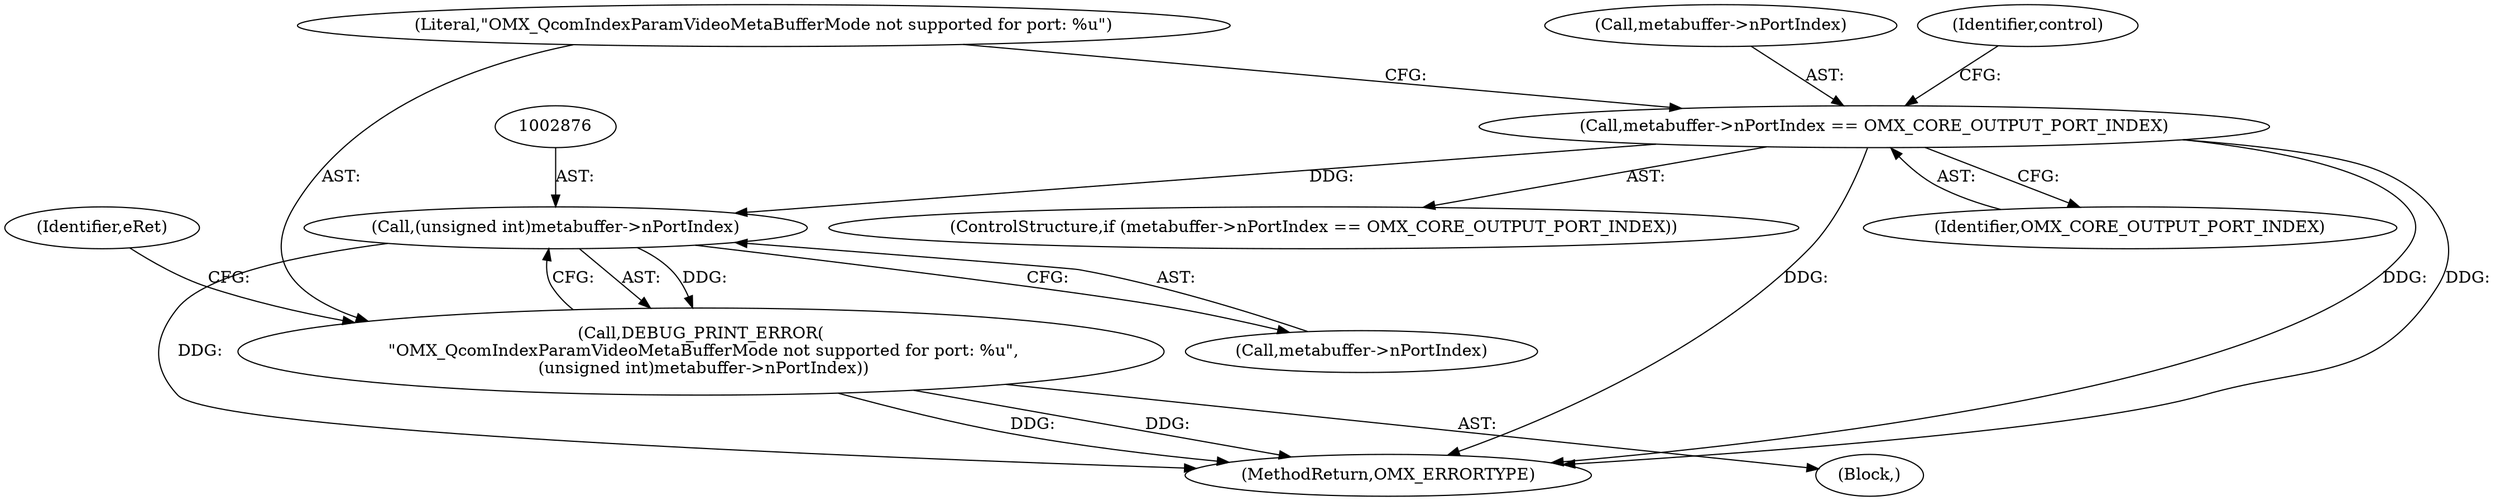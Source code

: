 digraph "0_Android_46e305be6e670a5a0041b0b4861122a0f1aabefa_2@pointer" {
"1002875" [label="(Call,(unsigned int)metabuffer->nPortIndex)"];
"1002795" [label="(Call,metabuffer->nPortIndex == OMX_CORE_OUTPUT_PORT_INDEX)"];
"1002873" [label="(Call,DEBUG_PRINT_ERROR(\n \"OMX_QcomIndexParamVideoMetaBufferMode not supported for port: %u\",\n (unsigned int)metabuffer->nPortIndex))"];
"1002875" [label="(Call,(unsigned int)metabuffer->nPortIndex)"];
"1002874" [label="(Literal,\"OMX_QcomIndexParamVideoMetaBufferMode not supported for port: %u\")"];
"1002872" [label="(Block,)"];
"1002799" [label="(Identifier,OMX_CORE_OUTPUT_PORT_INDEX)"];
"1002796" [label="(Call,metabuffer->nPortIndex)"];
"1003158" [label="(MethodReturn,OMX_ERRORTYPE)"];
"1002795" [label="(Call,metabuffer->nPortIndex == OMX_CORE_OUTPUT_PORT_INDEX)"];
"1002805" [label="(Identifier,control)"];
"1002881" [label="(Identifier,eRet)"];
"1002877" [label="(Call,metabuffer->nPortIndex)"];
"1002794" [label="(ControlStructure,if (metabuffer->nPortIndex == OMX_CORE_OUTPUT_PORT_INDEX))"];
"1002873" [label="(Call,DEBUG_PRINT_ERROR(\n \"OMX_QcomIndexParamVideoMetaBufferMode not supported for port: %u\",\n (unsigned int)metabuffer->nPortIndex))"];
"1002875" -> "1002873"  [label="AST: "];
"1002875" -> "1002877"  [label="CFG: "];
"1002876" -> "1002875"  [label="AST: "];
"1002877" -> "1002875"  [label="AST: "];
"1002873" -> "1002875"  [label="CFG: "];
"1002875" -> "1003158"  [label="DDG: "];
"1002875" -> "1002873"  [label="DDG: "];
"1002795" -> "1002875"  [label="DDG: "];
"1002795" -> "1002794"  [label="AST: "];
"1002795" -> "1002799"  [label="CFG: "];
"1002796" -> "1002795"  [label="AST: "];
"1002799" -> "1002795"  [label="AST: "];
"1002805" -> "1002795"  [label="CFG: "];
"1002874" -> "1002795"  [label="CFG: "];
"1002795" -> "1003158"  [label="DDG: "];
"1002795" -> "1003158"  [label="DDG: "];
"1002795" -> "1003158"  [label="DDG: "];
"1002873" -> "1002872"  [label="AST: "];
"1002874" -> "1002873"  [label="AST: "];
"1002881" -> "1002873"  [label="CFG: "];
"1002873" -> "1003158"  [label="DDG: "];
"1002873" -> "1003158"  [label="DDG: "];
}
